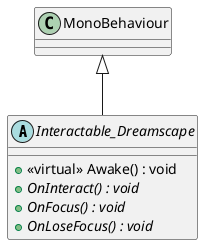 @startuml
abstract class Interactable_Dreamscape {
    + <<virtual>> Awake() : void
    + {abstract} OnInteract() : void
    + {abstract} OnFocus() : void
    + {abstract} OnLoseFocus() : void
}
MonoBehaviour <|-- Interactable_Dreamscape
@enduml
